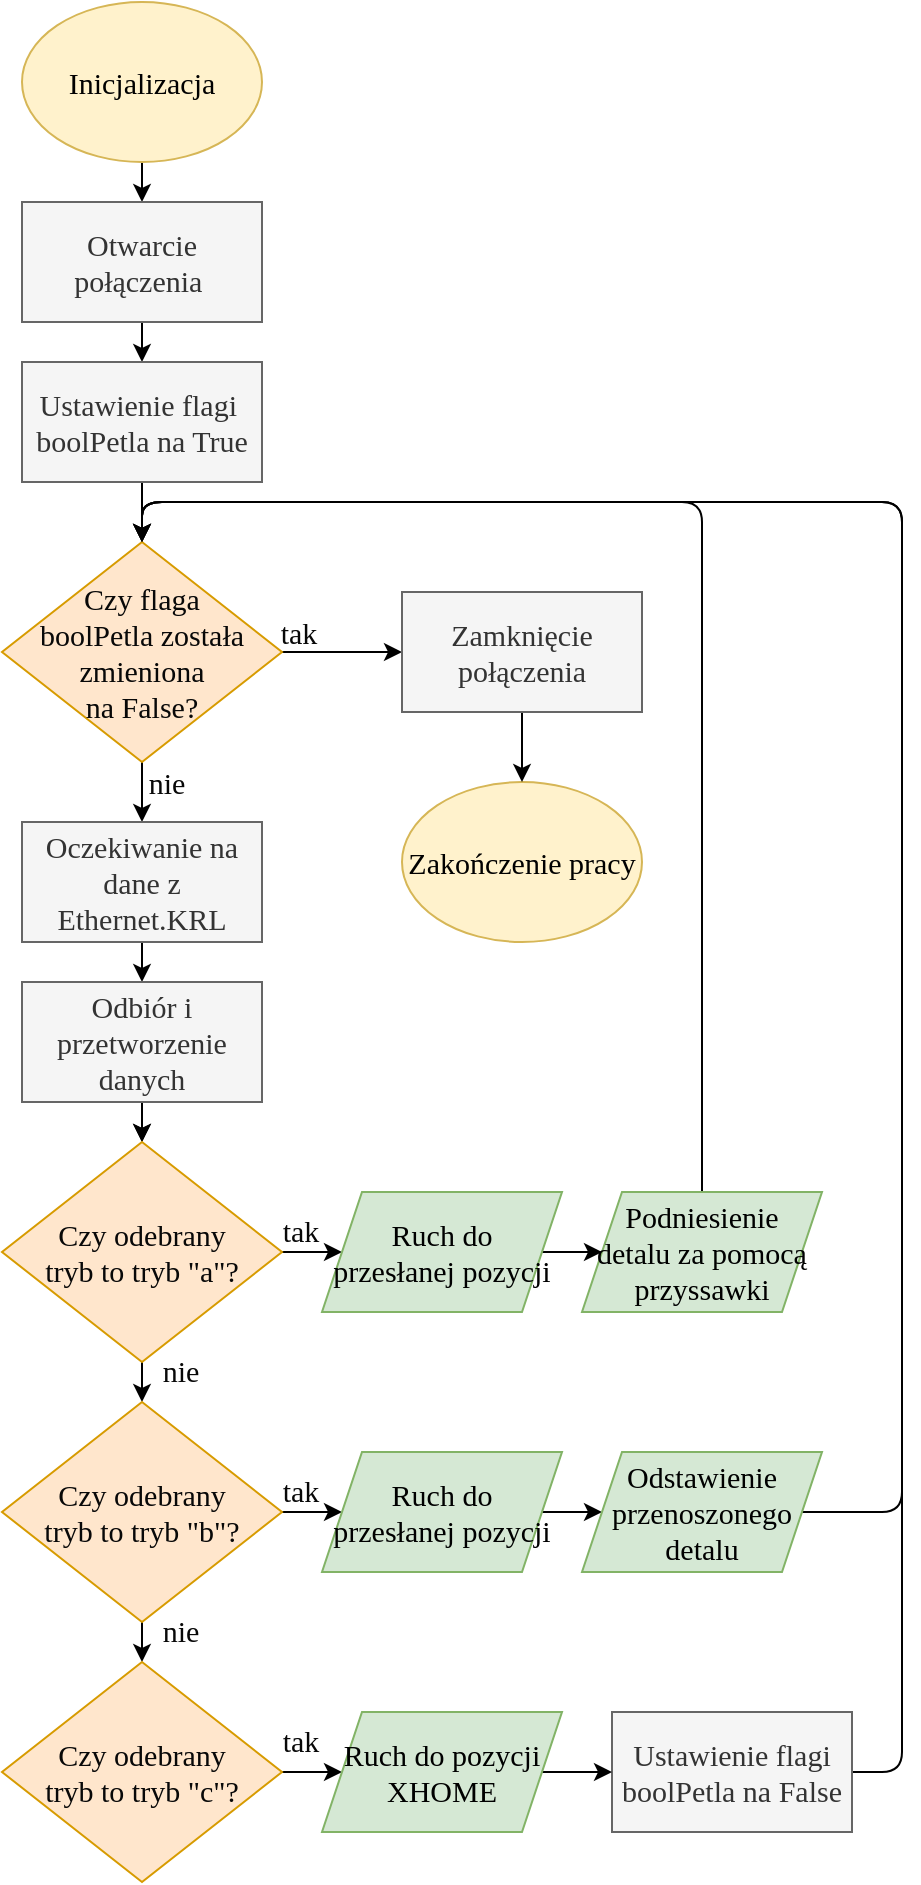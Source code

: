 <mxfile>
    <diagram id="xyHvkLmzKU-tD0uoBmqU" name="Page-1">
        <mxGraphModel dx="2486" dy="1346" grid="1" gridSize="10" guides="1" tooltips="1" connect="1" arrows="1" fold="1" page="1" pageScale="1" pageWidth="850" pageHeight="1100" background="#ffffff" math="0" shadow="0">
            <root>
                <mxCell id="0"/>
                <mxCell id="1" parent="0"/>
                <mxCell id="6" value="" style="edgeStyle=none;html=1;fontColor=#000000;strokeColor=#000000;fontFamily=Garamond;fontSize=15;" parent="1" source="3" target="5" edge="1">
                    <mxGeometry relative="1" as="geometry"/>
                </mxCell>
                <mxCell id="3" value="Inicjalizacja" style="ellipse;whiteSpace=wrap;html=1;fillColor=#fff2cc;strokeColor=#d6b656;fontColor=#000000;fontFamily=Garamond;fontSize=15;" parent="1" vertex="1">
                    <mxGeometry x="70" y="40" width="120" height="80" as="geometry"/>
                </mxCell>
                <mxCell id="4" value="Zakończenie pracy" style="ellipse;whiteSpace=wrap;html=1;fillColor=#fff2cc;strokeColor=#d6b656;fontColor=#000000;fontFamily=Garamond;fontSize=15;" parent="1" vertex="1">
                    <mxGeometry x="260" y="430" width="120" height="80" as="geometry"/>
                </mxCell>
                <mxCell id="10" value="" style="edgeStyle=none;html=1;strokeColor=#000000;fontFamily=Garamond;fontSize=15;" parent="1" source="5" target="9" edge="1">
                    <mxGeometry relative="1" as="geometry"/>
                </mxCell>
                <mxCell id="5" value="Otwarcie połączenia&amp;nbsp;" style="rounded=0;whiteSpace=wrap;html=1;fontColor=#333333;fillColor=#f5f5f5;strokeColor=#666666;fontFamily=Garamond;fontSize=15;" parent="1" vertex="1">
                    <mxGeometry x="70" y="140" width="120" height="60" as="geometry"/>
                </mxCell>
                <mxCell id="12" value="" style="edgeStyle=none;html=1;strokeColor=#000000;fontFamily=Garamond;fontSize=15;" parent="1" source="9" target="11" edge="1">
                    <mxGeometry relative="1" as="geometry"/>
                </mxCell>
                <mxCell id="9" value="Ustawienie flagi&amp;nbsp;&lt;br style=&quot;font-size: 15px;&quot;&gt;boolPetla na True" style="rounded=0;whiteSpace=wrap;html=1;fontColor=#333333;fillColor=#f5f5f5;strokeColor=#666666;fontFamily=Garamond;fontSize=15;" parent="1" vertex="1">
                    <mxGeometry x="70" y="220" width="120" height="60" as="geometry"/>
                </mxCell>
                <mxCell id="14" value="" style="edgeStyle=none;html=1;strokeColor=#000000;fontColor=#080808;fontFamily=Garamond;fontSize=15;" parent="1" source="11" target="13" edge="1">
                    <mxGeometry relative="1" as="geometry"/>
                </mxCell>
                <mxCell id="16" value="tak" style="edgeLabel;html=1;align=center;verticalAlign=middle;resizable=0;points=[];fontColor=#080808;labelBackgroundColor=none;fontFamily=Garamond;fontSize=15;" parent="14" vertex="1" connectable="0">
                    <mxGeometry x="-0.424" y="3" relative="1" as="geometry">
                        <mxPoint x="-10" y="-7" as="offset"/>
                    </mxGeometry>
                </mxCell>
                <mxCell id="21" value="" style="edgeStyle=none;html=1;strokeColor=#000000;fontFamily=Garamond;fontSize=15;fontColor=#080808;" parent="1" source="11" target="20" edge="1">
                    <mxGeometry relative="1" as="geometry"/>
                </mxCell>
                <mxCell id="11" value="Czy flaga &lt;br style=&quot;font-size: 15px;&quot;&gt;boolPetla została zmieniona &lt;br style=&quot;font-size: 15px;&quot;&gt;na False?" style="rhombus;whiteSpace=wrap;html=1;fillColor=#ffe6cc;strokeColor=#d79b00;fontColor=#080808;fontFamily=Garamond;fontSize=15;" parent="1" vertex="1">
                    <mxGeometry x="60" y="310" width="140" height="110" as="geometry"/>
                </mxCell>
                <mxCell id="15" value="" style="edgeStyle=none;html=1;strokeColor=#000000;fontColor=#080808;fontFamily=Garamond;fontSize=15;" parent="1" source="13" target="4" edge="1">
                    <mxGeometry relative="1" as="geometry"/>
                </mxCell>
                <mxCell id="13" value="Zamknięcie połączenia" style="rounded=0;whiteSpace=wrap;html=1;fontColor=#333333;fillColor=#f5f5f5;strokeColor=#666666;fontFamily=Garamond;fontSize=15;" parent="1" vertex="1">
                    <mxGeometry x="260" y="335" width="120" height="60" as="geometry"/>
                </mxCell>
                <mxCell id="19" value="nie" style="edgeLabel;html=1;align=center;verticalAlign=middle;resizable=0;points=[];fontColor=#080808;labelBackgroundColor=none;fontFamily=Garamond;fontSize=15;" parent="1" vertex="1" connectable="0">
                    <mxGeometry x="220.003" y="365" as="geometry">
                        <mxPoint x="-78" y="65" as="offset"/>
                    </mxGeometry>
                </mxCell>
                <mxCell id="33" value="" style="edgeStyle=none;html=1;strokeColor=#000000;fontColor=#000000;" edge="1" parent="1" source="20" target="22">
                    <mxGeometry relative="1" as="geometry"/>
                </mxCell>
                <mxCell id="20" value="Oczekiwanie na dane z Ethernet.KRL" style="rounded=0;whiteSpace=wrap;html=1;fontColor=#333333;fillColor=#f5f5f5;strokeColor=#666666;fontFamily=Garamond;fontSize=15;" parent="1" vertex="1">
                    <mxGeometry x="70" y="450" width="120" height="60" as="geometry"/>
                </mxCell>
                <mxCell id="25" value="" style="edgeStyle=none;html=1;" edge="1" parent="1" source="22" target="24">
                    <mxGeometry relative="1" as="geometry"/>
                </mxCell>
                <mxCell id="26" value="" style="edgeStyle=none;html=1;strokeColor=#000000;" edge="1" parent="1" source="22" target="24">
                    <mxGeometry relative="1" as="geometry"/>
                </mxCell>
                <mxCell id="22" value="Odbiór i przetworzenie danych" style="rounded=0;whiteSpace=wrap;html=1;fontColor=#333333;fillColor=#f5f5f5;strokeColor=#666666;fontFamily=Garamond;fontSize=15;" parent="1" vertex="1">
                    <mxGeometry x="70" y="530" width="120" height="60" as="geometry"/>
                </mxCell>
                <mxCell id="29" value="" style="edgeStyle=none;html=1;strokeColor=#000000;" edge="1" parent="1" source="24" target="27">
                    <mxGeometry relative="1" as="geometry"/>
                </mxCell>
                <mxCell id="37" value="" style="edgeStyle=none;html=1;strokeColor=#000000;fontColor=#000000;" edge="1" parent="1" source="24" target="36">
                    <mxGeometry relative="1" as="geometry"/>
                </mxCell>
                <mxCell id="24" value="Czy odebrany&lt;br&gt;tryb to tryb &quot;a&quot;?" style="rhombus;whiteSpace=wrap;html=1;fillColor=#ffe6cc;strokeColor=#d79b00;fontColor=#080808;fontFamily=Garamond;fontSize=15;" vertex="1" parent="1">
                    <mxGeometry x="60" y="610" width="140" height="110" as="geometry"/>
                </mxCell>
                <mxCell id="30" value="" style="edgeStyle=none;html=1;strokeColor=#000000;" edge="1" parent="1" source="27" target="28">
                    <mxGeometry relative="1" as="geometry"/>
                </mxCell>
                <mxCell id="42" value="" style="edgeStyle=none;html=1;strokeColor=#000000;fontColor=#000000;" edge="1" parent="1" source="27" target="41">
                    <mxGeometry relative="1" as="geometry"/>
                </mxCell>
                <mxCell id="27" value="Czy odebrany&lt;br&gt;tryb to tryb &quot;b&quot;?" style="rhombus;whiteSpace=wrap;html=1;fillColor=#ffe6cc;strokeColor=#d79b00;fontColor=#080808;fontFamily=Garamond;fontSize=15;" vertex="1" parent="1">
                    <mxGeometry x="60" y="740" width="140" height="110" as="geometry"/>
                </mxCell>
                <mxCell id="34" value="" style="edgeStyle=none;html=1;strokeColor=#000000;fontColor=#000000;" edge="1" parent="1" source="28" target="32">
                    <mxGeometry relative="1" as="geometry"/>
                </mxCell>
                <mxCell id="28" value="Czy odebrany&lt;br&gt;tryb to tryb &quot;c&quot;?" style="rhombus;whiteSpace=wrap;html=1;fillColor=#ffe6cc;strokeColor=#d79b00;fontColor=#080808;fontFamily=Garamond;fontSize=15;" vertex="1" parent="1">
                    <mxGeometry x="60" y="870" width="140" height="110" as="geometry"/>
                </mxCell>
                <mxCell id="47" style="edgeStyle=none;html=1;entryX=0.5;entryY=0;entryDx=0;entryDy=0;strokeColor=#000000;fontColor=#000000;" edge="1" parent="1" source="31" target="11">
                    <mxGeometry relative="1" as="geometry">
                        <Array as="points">
                            <mxPoint x="510" y="925"/>
                            <mxPoint x="510" y="290"/>
                            <mxPoint x="130" y="290"/>
                        </Array>
                    </mxGeometry>
                </mxCell>
                <mxCell id="31" value="Ustawienie flagi boolPetla na False" style="rounded=0;whiteSpace=wrap;html=1;fontColor=#333333;fillColor=#f5f5f5;strokeColor=#666666;fontFamily=Garamond;fontSize=15;" vertex="1" parent="1">
                    <mxGeometry x="365" y="895" width="120" height="60" as="geometry"/>
                </mxCell>
                <mxCell id="35" value="" style="edgeStyle=none;html=1;strokeColor=#000000;fontColor=#000000;fontFamily=Garamond;fontSize=15;" edge="1" parent="1" source="32" target="31">
                    <mxGeometry relative="1" as="geometry"/>
                </mxCell>
                <mxCell id="32" value="Ruch do pozycji XHOME" style="shape=parallelogram;perimeter=parallelogramPerimeter;whiteSpace=wrap;html=1;fixedSize=1;fillColor=#d5e8d4;strokeColor=#82b366;fontColor=#000000;fontFamily=Garamond;fontSize=15;" vertex="1" parent="1">
                    <mxGeometry x="220" y="895" width="120" height="60" as="geometry"/>
                </mxCell>
                <mxCell id="40" value="" style="edgeStyle=none;html=1;strokeColor=#000000;fontColor=#000000;fontFamily=Garamond;fontSize=15;" edge="1" parent="1" source="36" target="38">
                    <mxGeometry relative="1" as="geometry"/>
                </mxCell>
                <mxCell id="36" value="Ruch do &lt;br style=&quot;font-size: 15px;&quot;&gt;przesłanej pozycji" style="shape=parallelogram;perimeter=parallelogramPerimeter;whiteSpace=wrap;html=1;fixedSize=1;fillColor=#d5e8d4;strokeColor=#82b366;fontColor=#000000;fontFamily=Garamond;fontSize=15;" vertex="1" parent="1">
                    <mxGeometry x="220" y="635" width="120" height="60" as="geometry"/>
                </mxCell>
                <mxCell id="45" style="edgeStyle=none;html=1;entryX=0.5;entryY=0;entryDx=0;entryDy=0;strokeColor=#000000;fontColor=#000000;" edge="1" parent="1" source="38" target="11">
                    <mxGeometry relative="1" as="geometry">
                        <Array as="points">
                            <mxPoint x="410" y="290"/>
                            <mxPoint x="130" y="290"/>
                        </Array>
                    </mxGeometry>
                </mxCell>
                <mxCell id="38" value="Podniesienie &lt;br style=&quot;font-size: 15px;&quot;&gt;detalu za pomocą przyssawki" style="shape=parallelogram;perimeter=parallelogramPerimeter;whiteSpace=wrap;html=1;fixedSize=1;fillColor=#d5e8d4;strokeColor=#82b366;fontColor=#000000;fontFamily=Garamond;fontSize=15;" vertex="1" parent="1">
                    <mxGeometry x="350" y="635" width="120" height="60" as="geometry"/>
                </mxCell>
                <mxCell id="44" value="" style="edgeStyle=none;html=1;strokeColor=#000000;fontColor=#000000;fontFamily=Garamond;fontSize=15;" edge="1" parent="1" source="41" target="43">
                    <mxGeometry relative="1" as="geometry"/>
                </mxCell>
                <mxCell id="41" value="Ruch do &lt;br style=&quot;font-size: 15px;&quot;&gt;przesłanej pozycji" style="shape=parallelogram;perimeter=parallelogramPerimeter;whiteSpace=wrap;html=1;fixedSize=1;fillColor=#d5e8d4;strokeColor=#82b366;fontColor=#000000;fontFamily=Garamond;fontSize=15;" vertex="1" parent="1">
                    <mxGeometry x="220" y="765" width="120" height="60" as="geometry"/>
                </mxCell>
                <mxCell id="46" style="edgeStyle=none;html=1;entryX=0.5;entryY=0;entryDx=0;entryDy=0;strokeColor=#000000;fontColor=#000000;" edge="1" parent="1" source="43" target="11">
                    <mxGeometry relative="1" as="geometry">
                        <Array as="points">
                            <mxPoint x="510" y="795"/>
                            <mxPoint x="510" y="290"/>
                            <mxPoint x="130" y="290"/>
                        </Array>
                    </mxGeometry>
                </mxCell>
                <mxCell id="43" value="Odstawienie przenoszonego&lt;br style=&quot;font-size: 15px;&quot;&gt;detalu" style="shape=parallelogram;perimeter=parallelogramPerimeter;whiteSpace=wrap;html=1;fixedSize=1;fillColor=#d5e8d4;strokeColor=#82b366;fontColor=#000000;fontFamily=Garamond;fontSize=15;" vertex="1" parent="1">
                    <mxGeometry x="350" y="765" width="120" height="60" as="geometry"/>
                </mxCell>
                <mxCell id="51" value="tak" style="edgeLabel;html=1;align=center;verticalAlign=middle;resizable=0;points=[];fontColor=#080808;labelBackgroundColor=none;fontFamily=Garamond;fontSize=15;" vertex="1" connectable="0" parent="1">
                    <mxGeometry x="210" y="710" as="geometry">
                        <mxPoint x="-1" y="74" as="offset"/>
                    </mxGeometry>
                </mxCell>
                <mxCell id="53" value="tak" style="edgeLabel;html=1;align=center;verticalAlign=middle;resizable=0;points=[];fontColor=#080808;labelBackgroundColor=none;fontFamily=Garamond;fontSize=15;" vertex="1" connectable="0" parent="1">
                    <mxGeometry x="210" y="580" as="geometry">
                        <mxPoint x="-1" y="74" as="offset"/>
                    </mxGeometry>
                </mxCell>
                <mxCell id="54" value="tak" style="edgeLabel;html=1;align=center;verticalAlign=middle;resizable=0;points=[];fontColor=#080808;labelBackgroundColor=none;fontFamily=Garamond;fontSize=15;" vertex="1" connectable="0" parent="1">
                    <mxGeometry x="210" y="835" as="geometry">
                        <mxPoint x="-1" y="74" as="offset"/>
                    </mxGeometry>
                </mxCell>
                <mxCell id="55" value="nie" style="edgeLabel;html=1;align=center;verticalAlign=middle;resizable=0;points=[];fontColor=#080808;labelBackgroundColor=none;fontFamily=Garamond;fontSize=15;" vertex="1" connectable="0" parent="1">
                    <mxGeometry x="150" y="780" as="geometry">
                        <mxPoint x="-1" y="74" as="offset"/>
                    </mxGeometry>
                </mxCell>
                <mxCell id="56" value="nie" style="edgeLabel;html=1;align=center;verticalAlign=middle;resizable=0;points=[];fontColor=#080808;labelBackgroundColor=none;fontFamily=Garamond;fontSize=15;" vertex="1" connectable="0" parent="1">
                    <mxGeometry x="150" y="650" as="geometry">
                        <mxPoint x="-1" y="74" as="offset"/>
                    </mxGeometry>
                </mxCell>
            </root>
        </mxGraphModel>
    </diagram>
</mxfile>